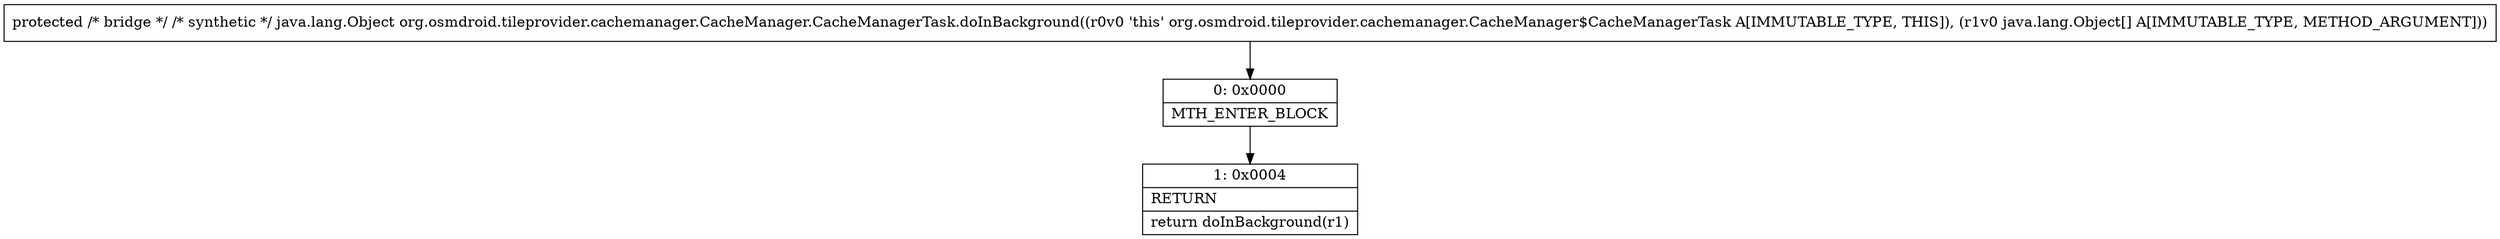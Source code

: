 digraph "CFG fororg.osmdroid.tileprovider.cachemanager.CacheManager.CacheManagerTask.doInBackground([Ljava\/lang\/Object;)Ljava\/lang\/Object;" {
Node_0 [shape=record,label="{0\:\ 0x0000|MTH_ENTER_BLOCK\l}"];
Node_1 [shape=record,label="{1\:\ 0x0004|RETURN\l|return doInBackground(r1)\l}"];
MethodNode[shape=record,label="{protected \/* bridge *\/ \/* synthetic *\/ java.lang.Object org.osmdroid.tileprovider.cachemanager.CacheManager.CacheManagerTask.doInBackground((r0v0 'this' org.osmdroid.tileprovider.cachemanager.CacheManager$CacheManagerTask A[IMMUTABLE_TYPE, THIS]), (r1v0 java.lang.Object[] A[IMMUTABLE_TYPE, METHOD_ARGUMENT])) }"];
MethodNode -> Node_0;
Node_0 -> Node_1;
}

